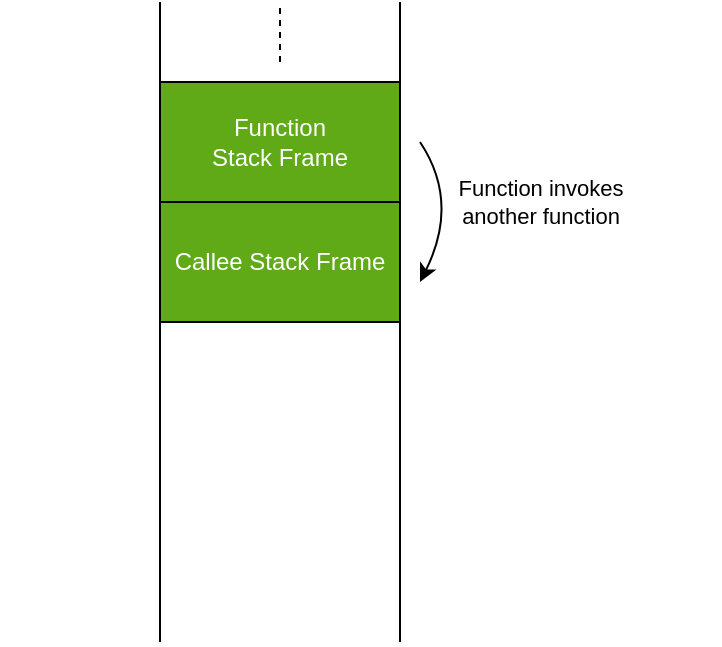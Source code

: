 <mxfile version="12.9.13" type="device"><diagram id="XqJ4mQxnOR7mIwFCOtnC" name="Page-1"><mxGraphModel dx="1164" dy="729" grid="1" gridSize="10" guides="1" tooltips="1" connect="1" arrows="1" fold="1" page="1" pageScale="1" pageWidth="850" pageHeight="1100" math="0" shadow="0"><root><mxCell id="0"/><mxCell id="1" parent="0"/><mxCell id="b5t2S1CxMU01NmITyNuN-2" value="" style="endArrow=none;html=1;" parent="1" edge="1"><mxGeometry width="50" height="50" relative="1" as="geometry"><mxPoint x="320" y="360" as="sourcePoint"/><mxPoint x="320" y="40" as="targetPoint"/></mxGeometry></mxCell><mxCell id="b5t2S1CxMU01NmITyNuN-3" value="" style="endArrow=none;html=1;" parent="1" edge="1"><mxGeometry width="50" height="50" relative="1" as="geometry"><mxPoint x="200" y="360" as="sourcePoint"/><mxPoint x="200" y="40" as="targetPoint"/></mxGeometry></mxCell><mxCell id="b5t2S1CxMU01NmITyNuN-4" value="Function&lt;br&gt;Stack Frame" style="rounded=0;whiteSpace=wrap;html=1;fillColor=#60a917;strokeColor=#000000;fontColor=#ffffff;" parent="1" vertex="1"><mxGeometry x="200" y="80" width="120" height="60" as="geometry"/></mxCell><mxCell id="b5t2S1CxMU01NmITyNuN-5" value="" style="endArrow=none;dashed=1;html=1;" parent="1" edge="1"><mxGeometry width="50" height="50" relative="1" as="geometry"><mxPoint x="260" y="70" as="sourcePoint"/><mxPoint x="260" y="40" as="targetPoint"/></mxGeometry></mxCell><mxCell id="b5t2S1CxMU01NmITyNuN-6" value="Callee Stack Frame" style="rounded=0;whiteSpace=wrap;html=1;strokeColor=#000000;fillColor=#60a917;fontColor=#ffffff;" parent="1" vertex="1"><mxGeometry x="200" y="140" width="120" height="60" as="geometry"/></mxCell><mxCell id="b5t2S1CxMU01NmITyNuN-7" value="" style="curved=1;endArrow=classic;html=1;" parent="1" edge="1"><mxGeometry width="50" height="50" relative="1" as="geometry"><mxPoint x="330" y="110" as="sourcePoint"/><mxPoint x="330" y="180" as="targetPoint"/><Array as="points"><mxPoint x="350" y="140"/></Array></mxGeometry></mxCell><mxCell id="b5t2S1CxMU01NmITyNuN-8" value="Function invokes &lt;br&gt;another function" style="edgeLabel;html=1;align=center;verticalAlign=middle;resizable=0;points=[];" parent="b5t2S1CxMU01NmITyNuN-7" vertex="1" connectable="0"><mxGeometry x="-0.107" y="6" relative="1" as="geometry"><mxPoint x="34.61" y="-2.63" as="offset"/></mxGeometry></mxCell><mxCell id="p7S7Qm89AjjKFzktzZOW-1" value="" style="rounded=0;whiteSpace=wrap;html=1;strokeColor=none;fontSize=35;fillColor=none;" vertex="1" parent="1"><mxGeometry x="120" y="40" width="360" height="320" as="geometry"/></mxCell></root></mxGraphModel></diagram></mxfile>
